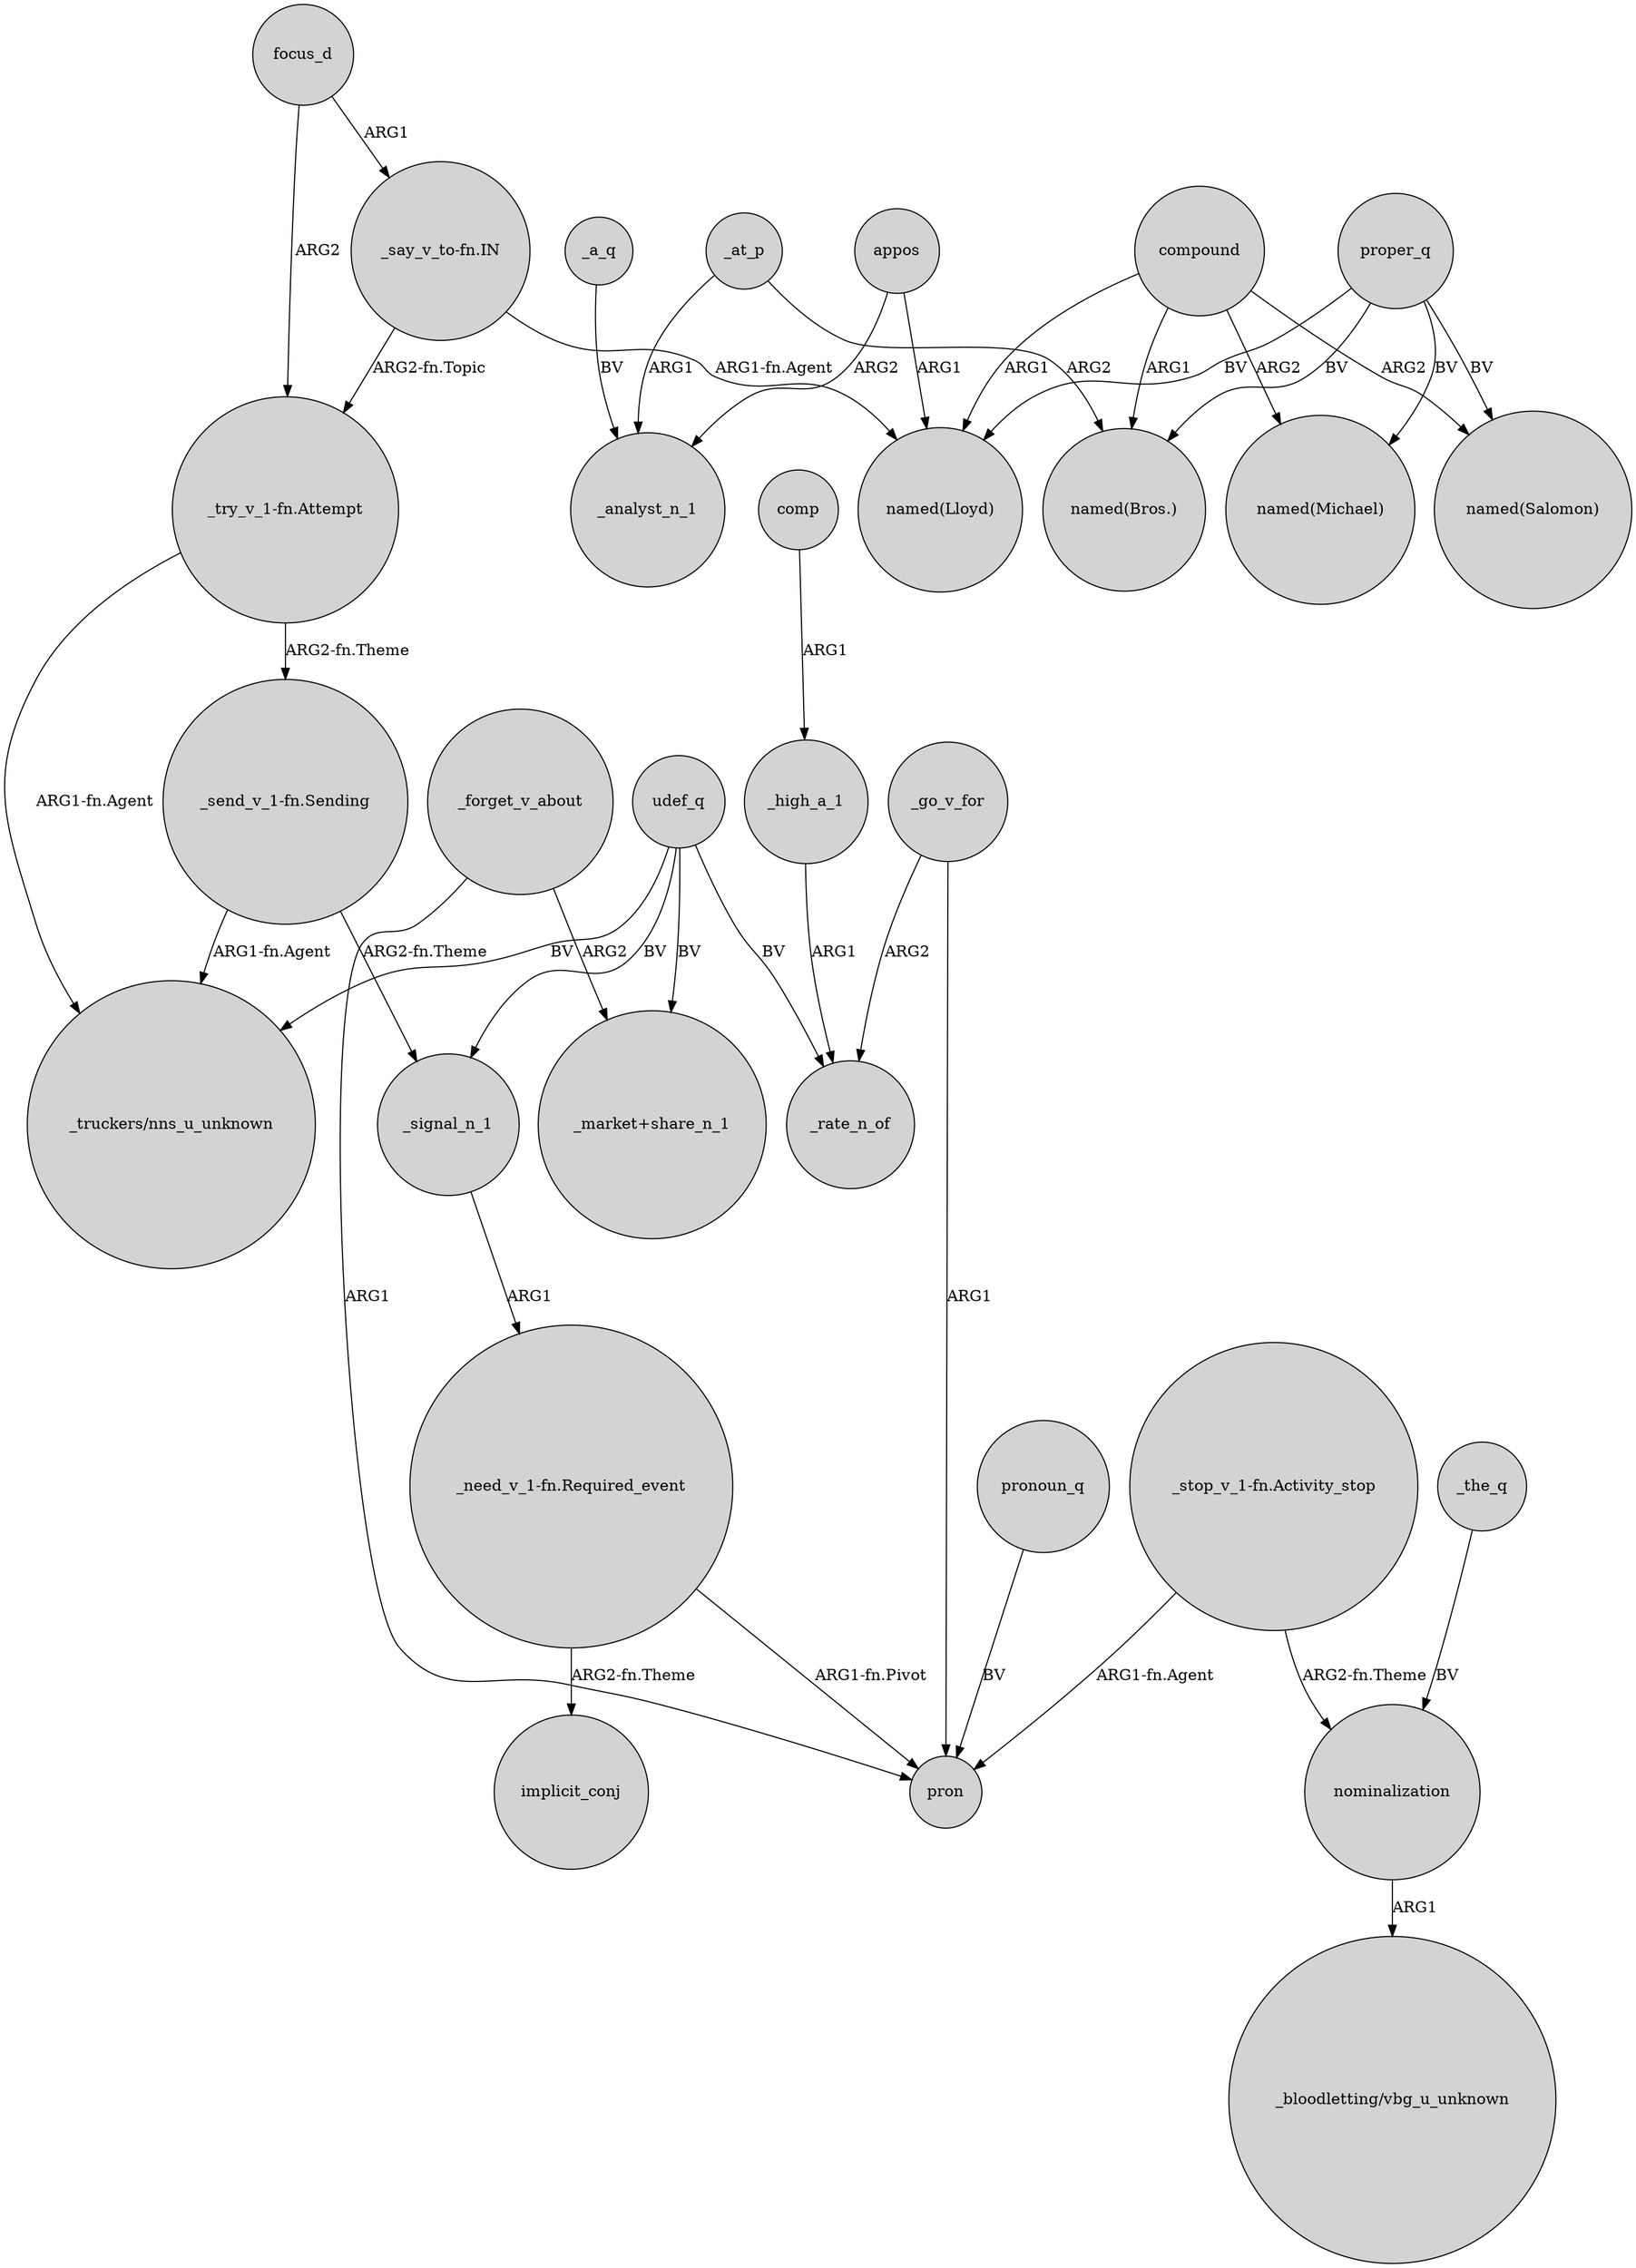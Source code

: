 digraph {
	node [shape=circle style=filled]
	"_send_v_1-fn.Sending" -> _signal_n_1 [label="ARG2-fn.Theme"]
	"_try_v_1-fn.Attempt" -> "_truckers/nns_u_unknown" [label="ARG1-fn.Agent"]
	udef_q -> "_market+share_n_1" [label=BV]
	"_send_v_1-fn.Sending" -> "_truckers/nns_u_unknown" [label="ARG1-fn.Agent"]
	_signal_n_1 -> "_need_v_1-fn.Required_event" [label=ARG1]
	"_need_v_1-fn.Required_event" -> pron [label="ARG1-fn.Pivot"]
	_go_v_for -> _rate_n_of [label=ARG2]
	appos -> "named(Lloyd)" [label=ARG1]
	"_need_v_1-fn.Required_event" -> implicit_conj [label="ARG2-fn.Theme"]
	_at_p -> "named(Bros.)" [label=ARG2]
	udef_q -> _rate_n_of [label=BV]
	comp -> _high_a_1 [label=ARG1]
	focus_d -> "_try_v_1-fn.Attempt" [label=ARG2]
	_forget_v_about -> "_market+share_n_1" [label=ARG2]
	"_try_v_1-fn.Attempt" -> "_send_v_1-fn.Sending" [label="ARG2-fn.Theme"]
	"_stop_v_1-fn.Activity_stop" -> pron [label="ARG1-fn.Agent"]
	focus_d -> "_say_v_to-fn.IN" [label=ARG1]
	_go_v_for -> pron [label=ARG1]
	proper_q -> "named(Michael)" [label=BV]
	"_stop_v_1-fn.Activity_stop" -> nominalization [label="ARG2-fn.Theme"]
	nominalization -> "_bloodletting/vbg_u_unknown" [label=ARG1]
	proper_q -> "named(Bros.)" [label=BV]
	proper_q -> "named(Lloyd)" [label=BV]
	_at_p -> _analyst_n_1 [label=ARG1]
	pronoun_q -> pron [label=BV]
	appos -> _analyst_n_1 [label=ARG2]
	compound -> "named(Bros.)" [label=ARG1]
	"_say_v_to-fn.IN" -> "_try_v_1-fn.Attempt" [label="ARG2-fn.Topic"]
	_high_a_1 -> _rate_n_of [label=ARG1]
	proper_q -> "named(Salomon)" [label=BV]
	_forget_v_about -> pron [label=ARG1]
	compound -> "named(Salomon)" [label=ARG2]
	udef_q -> _signal_n_1 [label=BV]
	_a_q -> _analyst_n_1 [label=BV]
	udef_q -> "_truckers/nns_u_unknown" [label=BV]
	compound -> "named(Lloyd)" [label=ARG1]
	compound -> "named(Michael)" [label=ARG2]
	"_say_v_to-fn.IN" -> "named(Lloyd)" [label="ARG1-fn.Agent"]
	_the_q -> nominalization [label=BV]
}
